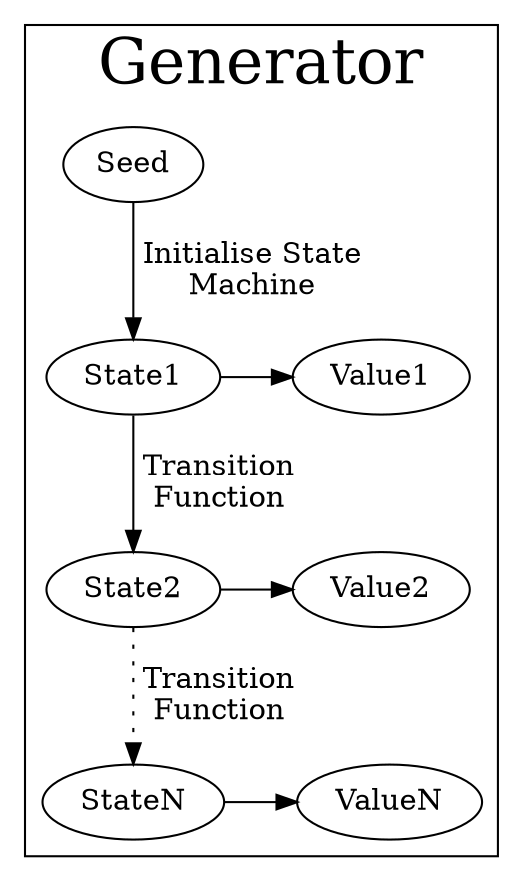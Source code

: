 digraph generator_valid {
  subgraph cluster_generator {
  fontsize = 30;
  label = Generator;
  {rank = same;  State1; Value1;}
  {rank = same;  State2; Value2;}
  {rank = same;  StateN; ValueN;}
  Seed -> State1 [label = " Initialise State\n Machine" weight = 9]
  State1 -> State2 [label = " Transition\n Function" weight = 7]
  State1 -> Value1
  State2 -> StateN [label = " Transition\n Function" style = dotted weight = 6]
  State2 -> Value2
  StateN -> ValueN
  }
}
